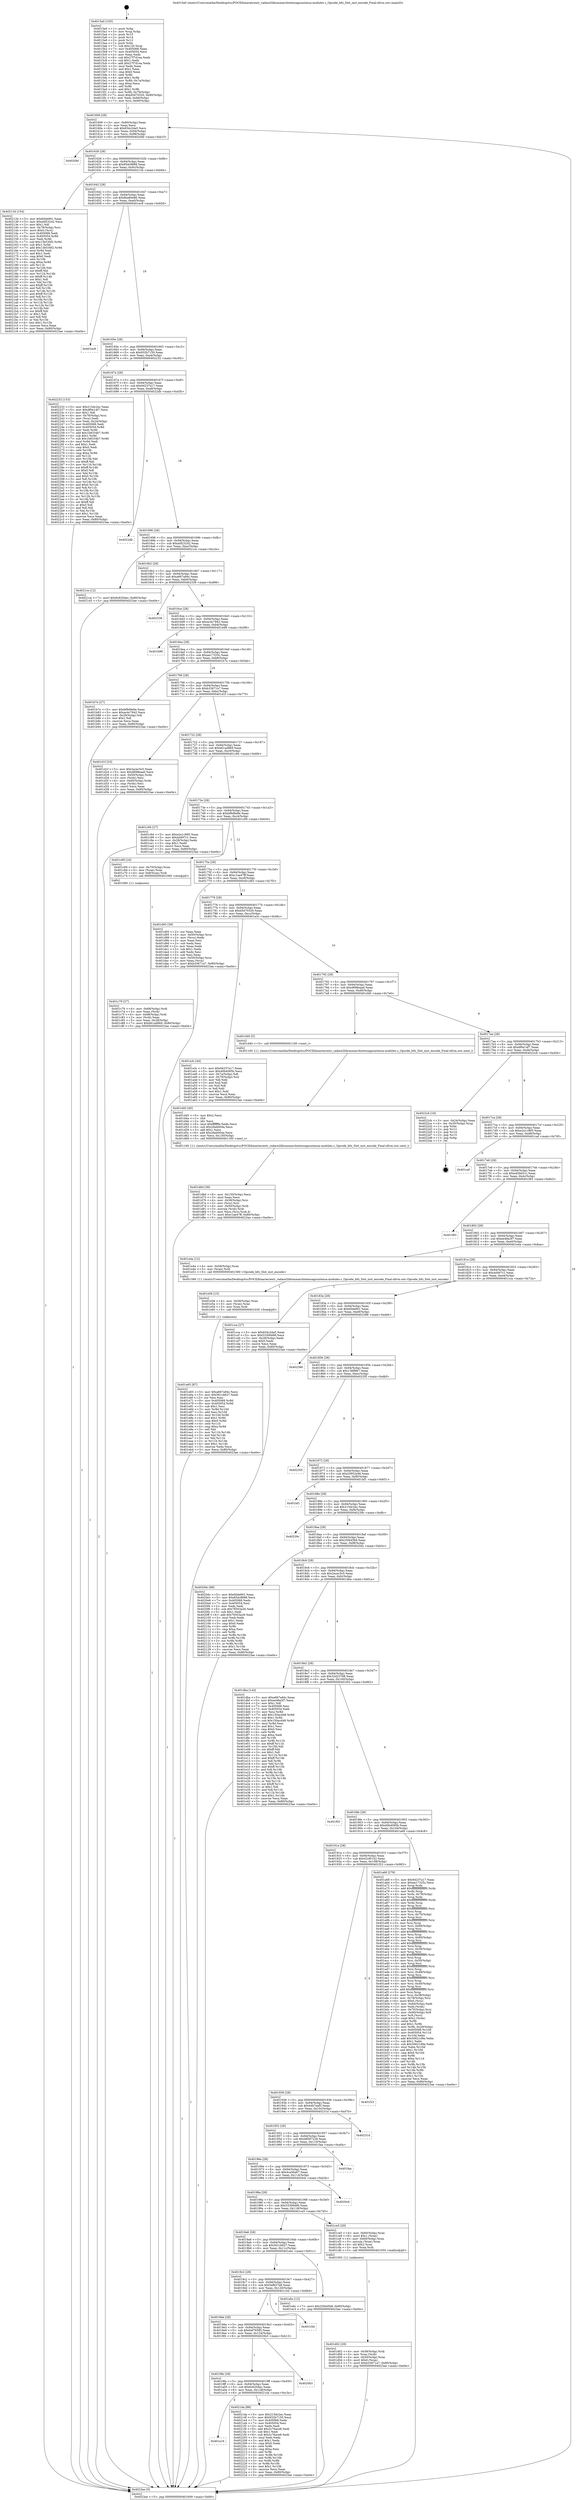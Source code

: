 digraph "0x4015a0" {
  label = "0x4015a0 (/mnt/c/Users/mathe/Desktop/tcc/POCII/binaries/extr_radare2librasmarchxtensagnuxtensa-modules.c_Opcode_blti_Slot_inst_encode_Final-ollvm.out::main(0))"
  labelloc = "t"
  node[shape=record]

  Entry [label="",width=0.3,height=0.3,shape=circle,fillcolor=black,style=filled]
  "0x401609" [label="{
     0x401609 [29]\l
     | [instrs]\l
     &nbsp;&nbsp;0x401609 \<+3\>: mov -0x80(%rbp),%eax\l
     &nbsp;&nbsp;0x40160c \<+2\>: mov %eax,%ecx\l
     &nbsp;&nbsp;0x40160e \<+6\>: sub $0x834c2da5,%ecx\l
     &nbsp;&nbsp;0x401614 \<+6\>: mov %eax,-0x94(%rbp)\l
     &nbsp;&nbsp;0x40161a \<+6\>: mov %ecx,-0x98(%rbp)\l
     &nbsp;&nbsp;0x401620 \<+6\>: je 00000000004020bf \<main+0xb1f\>\l
  }"]
  "0x4020bf" [label="{
     0x4020bf\l
  }", style=dashed]
  "0x401626" [label="{
     0x401626 [28]\l
     | [instrs]\l
     &nbsp;&nbsp;0x401626 \<+5\>: jmp 000000000040162b \<main+0x8b\>\l
     &nbsp;&nbsp;0x40162b \<+6\>: mov -0x94(%rbp),%eax\l
     &nbsp;&nbsp;0x401631 \<+5\>: sub $0x85dc9898,%eax\l
     &nbsp;&nbsp;0x401636 \<+6\>: mov %eax,-0x9c(%rbp)\l
     &nbsp;&nbsp;0x40163c \<+6\>: je 0000000000402134 \<main+0xb94\>\l
  }"]
  Exit [label="",width=0.3,height=0.3,shape=circle,fillcolor=black,style=filled,peripheries=2]
  "0x402134" [label="{
     0x402134 [154]\l
     | [instrs]\l
     &nbsp;&nbsp;0x402134 \<+5\>: mov $0x60de901,%eax\l
     &nbsp;&nbsp;0x402139 \<+5\>: mov $0xa0f23242,%ecx\l
     &nbsp;&nbsp;0x40213e \<+2\>: mov $0x1,%dl\l
     &nbsp;&nbsp;0x402140 \<+4\>: mov -0x78(%rbp),%rsi\l
     &nbsp;&nbsp;0x402144 \<+6\>: movl $0x0,(%rsi)\l
     &nbsp;&nbsp;0x40214a \<+7\>: mov 0x405068,%edi\l
     &nbsp;&nbsp;0x402151 \<+8\>: mov 0x405054,%r8d\l
     &nbsp;&nbsp;0x402159 \<+3\>: mov %edi,%r9d\l
     &nbsp;&nbsp;0x40215c \<+7\>: sub $0x13b530f2,%r9d\l
     &nbsp;&nbsp;0x402163 \<+4\>: sub $0x1,%r9d\l
     &nbsp;&nbsp;0x402167 \<+7\>: add $0x13b530f2,%r9d\l
     &nbsp;&nbsp;0x40216e \<+4\>: imul %r9d,%edi\l
     &nbsp;&nbsp;0x402172 \<+3\>: and $0x1,%edi\l
     &nbsp;&nbsp;0x402175 \<+3\>: cmp $0x0,%edi\l
     &nbsp;&nbsp;0x402178 \<+4\>: sete %r10b\l
     &nbsp;&nbsp;0x40217c \<+4\>: cmp $0xa,%r8d\l
     &nbsp;&nbsp;0x402180 \<+4\>: setl %r11b\l
     &nbsp;&nbsp;0x402184 \<+3\>: mov %r10b,%bl\l
     &nbsp;&nbsp;0x402187 \<+3\>: xor $0xff,%bl\l
     &nbsp;&nbsp;0x40218a \<+3\>: mov %r11b,%r14b\l
     &nbsp;&nbsp;0x40218d \<+4\>: xor $0xff,%r14b\l
     &nbsp;&nbsp;0x402191 \<+3\>: xor $0x1,%dl\l
     &nbsp;&nbsp;0x402194 \<+3\>: mov %bl,%r15b\l
     &nbsp;&nbsp;0x402197 \<+4\>: and $0xff,%r15b\l
     &nbsp;&nbsp;0x40219b \<+3\>: and %dl,%r10b\l
     &nbsp;&nbsp;0x40219e \<+3\>: mov %r14b,%r12b\l
     &nbsp;&nbsp;0x4021a1 \<+4\>: and $0xff,%r12b\l
     &nbsp;&nbsp;0x4021a5 \<+3\>: and %dl,%r11b\l
     &nbsp;&nbsp;0x4021a8 \<+3\>: or %r10b,%r15b\l
     &nbsp;&nbsp;0x4021ab \<+3\>: or %r11b,%r12b\l
     &nbsp;&nbsp;0x4021ae \<+3\>: xor %r12b,%r15b\l
     &nbsp;&nbsp;0x4021b1 \<+3\>: or %r14b,%bl\l
     &nbsp;&nbsp;0x4021b4 \<+3\>: xor $0xff,%bl\l
     &nbsp;&nbsp;0x4021b7 \<+3\>: or $0x1,%dl\l
     &nbsp;&nbsp;0x4021ba \<+2\>: and %dl,%bl\l
     &nbsp;&nbsp;0x4021bc \<+3\>: or %bl,%r15b\l
     &nbsp;&nbsp;0x4021bf \<+4\>: test $0x1,%r15b\l
     &nbsp;&nbsp;0x4021c3 \<+3\>: cmovne %ecx,%eax\l
     &nbsp;&nbsp;0x4021c6 \<+3\>: mov %eax,-0x80(%rbp)\l
     &nbsp;&nbsp;0x4021c9 \<+5\>: jmp 00000000004023ae \<main+0xe0e\>\l
  }"]
  "0x401642" [label="{
     0x401642 [28]\l
     | [instrs]\l
     &nbsp;&nbsp;0x401642 \<+5\>: jmp 0000000000401647 \<main+0xa7\>\l
     &nbsp;&nbsp;0x401647 \<+6\>: mov -0x94(%rbp),%eax\l
     &nbsp;&nbsp;0x40164d \<+5\>: sub $0x8ba80e86,%eax\l
     &nbsp;&nbsp;0x401652 \<+6\>: mov %eax,-0xa0(%rbp)\l
     &nbsp;&nbsp;0x401658 \<+6\>: je 0000000000401ec8 \<main+0x928\>\l
  }"]
  "0x401a16" [label="{
     0x401a16\l
  }", style=dashed]
  "0x401ec8" [label="{
     0x401ec8\l
  }", style=dashed]
  "0x40165e" [label="{
     0x40165e [28]\l
     | [instrs]\l
     &nbsp;&nbsp;0x40165e \<+5\>: jmp 0000000000401663 \<main+0xc3\>\l
     &nbsp;&nbsp;0x401663 \<+6\>: mov -0x94(%rbp),%eax\l
     &nbsp;&nbsp;0x401669 \<+5\>: sub $0x932b7150,%eax\l
     &nbsp;&nbsp;0x40166e \<+6\>: mov %eax,-0xa4(%rbp)\l
     &nbsp;&nbsp;0x401674 \<+6\>: je 0000000000402232 \<main+0xc92\>\l
  }"]
  "0x4021da" [label="{
     0x4021da [88]\l
     | [instrs]\l
     &nbsp;&nbsp;0x4021da \<+5\>: mov $0x215dc2ec,%eax\l
     &nbsp;&nbsp;0x4021df \<+5\>: mov $0x932b7150,%ecx\l
     &nbsp;&nbsp;0x4021e4 \<+7\>: mov 0x405068,%edx\l
     &nbsp;&nbsp;0x4021eb \<+7\>: mov 0x405054,%esi\l
     &nbsp;&nbsp;0x4021f2 \<+2\>: mov %edx,%edi\l
     &nbsp;&nbsp;0x4021f4 \<+6\>: add $0x2c76ace8,%edi\l
     &nbsp;&nbsp;0x4021fa \<+3\>: sub $0x1,%edi\l
     &nbsp;&nbsp;0x4021fd \<+6\>: sub $0x2c76ace8,%edi\l
     &nbsp;&nbsp;0x402203 \<+3\>: imul %edi,%edx\l
     &nbsp;&nbsp;0x402206 \<+3\>: and $0x1,%edx\l
     &nbsp;&nbsp;0x402209 \<+3\>: cmp $0x0,%edx\l
     &nbsp;&nbsp;0x40220c \<+4\>: sete %r8b\l
     &nbsp;&nbsp;0x402210 \<+3\>: cmp $0xa,%esi\l
     &nbsp;&nbsp;0x402213 \<+4\>: setl %r9b\l
     &nbsp;&nbsp;0x402217 \<+3\>: mov %r8b,%r10b\l
     &nbsp;&nbsp;0x40221a \<+3\>: and %r9b,%r10b\l
     &nbsp;&nbsp;0x40221d \<+3\>: xor %r9b,%r8b\l
     &nbsp;&nbsp;0x402220 \<+3\>: or %r8b,%r10b\l
     &nbsp;&nbsp;0x402223 \<+4\>: test $0x1,%r10b\l
     &nbsp;&nbsp;0x402227 \<+3\>: cmovne %ecx,%eax\l
     &nbsp;&nbsp;0x40222a \<+3\>: mov %eax,-0x80(%rbp)\l
     &nbsp;&nbsp;0x40222d \<+5\>: jmp 00000000004023ae \<main+0xe0e\>\l
  }"]
  "0x402232" [label="{
     0x402232 [153]\l
     | [instrs]\l
     &nbsp;&nbsp;0x402232 \<+5\>: mov $0x215dc2ec,%eax\l
     &nbsp;&nbsp;0x402237 \<+5\>: mov $0xdf0e14f7,%ecx\l
     &nbsp;&nbsp;0x40223c \<+2\>: mov $0x1,%dl\l
     &nbsp;&nbsp;0x40223e \<+4\>: mov -0x78(%rbp),%rsi\l
     &nbsp;&nbsp;0x402242 \<+2\>: mov (%rsi),%edi\l
     &nbsp;&nbsp;0x402244 \<+3\>: mov %edi,-0x24(%rbp)\l
     &nbsp;&nbsp;0x402247 \<+7\>: mov 0x405068,%edi\l
     &nbsp;&nbsp;0x40224e \<+8\>: mov 0x405054,%r8d\l
     &nbsp;&nbsp;0x402256 \<+3\>: mov %edi,%r9d\l
     &nbsp;&nbsp;0x402259 \<+7\>: add $0x1b8334b7,%r9d\l
     &nbsp;&nbsp;0x402260 \<+4\>: sub $0x1,%r9d\l
     &nbsp;&nbsp;0x402264 \<+7\>: sub $0x1b8334b7,%r9d\l
     &nbsp;&nbsp;0x40226b \<+4\>: imul %r9d,%edi\l
     &nbsp;&nbsp;0x40226f \<+3\>: and $0x1,%edi\l
     &nbsp;&nbsp;0x402272 \<+3\>: cmp $0x0,%edi\l
     &nbsp;&nbsp;0x402275 \<+4\>: sete %r10b\l
     &nbsp;&nbsp;0x402279 \<+4\>: cmp $0xa,%r8d\l
     &nbsp;&nbsp;0x40227d \<+4\>: setl %r11b\l
     &nbsp;&nbsp;0x402281 \<+3\>: mov %r10b,%bl\l
     &nbsp;&nbsp;0x402284 \<+3\>: xor $0xff,%bl\l
     &nbsp;&nbsp;0x402287 \<+3\>: mov %r11b,%r14b\l
     &nbsp;&nbsp;0x40228a \<+4\>: xor $0xff,%r14b\l
     &nbsp;&nbsp;0x40228e \<+3\>: xor $0x0,%dl\l
     &nbsp;&nbsp;0x402291 \<+3\>: mov %bl,%r15b\l
     &nbsp;&nbsp;0x402294 \<+4\>: and $0x0,%r15b\l
     &nbsp;&nbsp;0x402298 \<+3\>: and %dl,%r10b\l
     &nbsp;&nbsp;0x40229b \<+3\>: mov %r14b,%r12b\l
     &nbsp;&nbsp;0x40229e \<+4\>: and $0x0,%r12b\l
     &nbsp;&nbsp;0x4022a2 \<+3\>: and %dl,%r11b\l
     &nbsp;&nbsp;0x4022a5 \<+3\>: or %r10b,%r15b\l
     &nbsp;&nbsp;0x4022a8 \<+3\>: or %r11b,%r12b\l
     &nbsp;&nbsp;0x4022ab \<+3\>: xor %r12b,%r15b\l
     &nbsp;&nbsp;0x4022ae \<+3\>: or %r14b,%bl\l
     &nbsp;&nbsp;0x4022b1 \<+3\>: xor $0xff,%bl\l
     &nbsp;&nbsp;0x4022b4 \<+3\>: or $0x0,%dl\l
     &nbsp;&nbsp;0x4022b7 \<+2\>: and %dl,%bl\l
     &nbsp;&nbsp;0x4022b9 \<+3\>: or %bl,%r15b\l
     &nbsp;&nbsp;0x4022bc \<+4\>: test $0x1,%r15b\l
     &nbsp;&nbsp;0x4022c0 \<+3\>: cmovne %ecx,%eax\l
     &nbsp;&nbsp;0x4022c3 \<+3\>: mov %eax,-0x80(%rbp)\l
     &nbsp;&nbsp;0x4022c6 \<+5\>: jmp 00000000004023ae \<main+0xe0e\>\l
  }"]
  "0x40167a" [label="{
     0x40167a [28]\l
     | [instrs]\l
     &nbsp;&nbsp;0x40167a \<+5\>: jmp 000000000040167f \<main+0xdf\>\l
     &nbsp;&nbsp;0x40167f \<+6\>: mov -0x94(%rbp),%eax\l
     &nbsp;&nbsp;0x401685 \<+5\>: sub $0x94237a17,%eax\l
     &nbsp;&nbsp;0x40168a \<+6\>: mov %eax,-0xa8(%rbp)\l
     &nbsp;&nbsp;0x401690 \<+6\>: je 00000000004022db \<main+0xd3b\>\l
  }"]
  "0x4019fa" [label="{
     0x4019fa [28]\l
     | [instrs]\l
     &nbsp;&nbsp;0x4019fa \<+5\>: jmp 00000000004019ff \<main+0x45f\>\l
     &nbsp;&nbsp;0x4019ff \<+6\>: mov -0x94(%rbp),%eax\l
     &nbsp;&nbsp;0x401a05 \<+5\>: sub $0x6c6204ec,%eax\l
     &nbsp;&nbsp;0x401a0a \<+6\>: mov %eax,-0x128(%rbp)\l
     &nbsp;&nbsp;0x401a10 \<+6\>: je 00000000004021da \<main+0xc3a\>\l
  }"]
  "0x4022db" [label="{
     0x4022db\l
  }", style=dashed]
  "0x401696" [label="{
     0x401696 [28]\l
     | [instrs]\l
     &nbsp;&nbsp;0x401696 \<+5\>: jmp 000000000040169b \<main+0xfb\>\l
     &nbsp;&nbsp;0x40169b \<+6\>: mov -0x94(%rbp),%eax\l
     &nbsp;&nbsp;0x4016a1 \<+5\>: sub $0xa0f23242,%eax\l
     &nbsp;&nbsp;0x4016a6 \<+6\>: mov %eax,-0xac(%rbp)\l
     &nbsp;&nbsp;0x4016ac \<+6\>: je 00000000004021ce \<main+0xc2e\>\l
  }"]
  "0x4020b3" [label="{
     0x4020b3\l
  }", style=dashed]
  "0x4021ce" [label="{
     0x4021ce [12]\l
     | [instrs]\l
     &nbsp;&nbsp;0x4021ce \<+7\>: movl $0x6c6204ec,-0x80(%rbp)\l
     &nbsp;&nbsp;0x4021d5 \<+5\>: jmp 00000000004023ae \<main+0xe0e\>\l
  }"]
  "0x4016b2" [label="{
     0x4016b2 [28]\l
     | [instrs]\l
     &nbsp;&nbsp;0x4016b2 \<+5\>: jmp 00000000004016b7 \<main+0x117\>\l
     &nbsp;&nbsp;0x4016b7 \<+6\>: mov -0x94(%rbp),%eax\l
     &nbsp;&nbsp;0x4016bd \<+5\>: sub $0xa667a94c,%eax\l
     &nbsp;&nbsp;0x4016c2 \<+6\>: mov %eax,-0xb0(%rbp)\l
     &nbsp;&nbsp;0x4016c8 \<+6\>: je 0000000000402338 \<main+0xd98\>\l
  }"]
  "0x4019de" [label="{
     0x4019de [28]\l
     | [instrs]\l
     &nbsp;&nbsp;0x4019de \<+5\>: jmp 00000000004019e3 \<main+0x443\>\l
     &nbsp;&nbsp;0x4019e3 \<+6\>: mov -0x94(%rbp),%eax\l
     &nbsp;&nbsp;0x4019e9 \<+5\>: sub $0x6af76585,%eax\l
     &nbsp;&nbsp;0x4019ee \<+6\>: mov %eax,-0x124(%rbp)\l
     &nbsp;&nbsp;0x4019f4 \<+6\>: je 00000000004020b3 \<main+0xb13\>\l
  }"]
  "0x402338" [label="{
     0x402338\l
  }", style=dashed]
  "0x4016ce" [label="{
     0x4016ce [28]\l
     | [instrs]\l
     &nbsp;&nbsp;0x4016ce \<+5\>: jmp 00000000004016d3 \<main+0x133\>\l
     &nbsp;&nbsp;0x4016d3 \<+6\>: mov -0x94(%rbp),%eax\l
     &nbsp;&nbsp;0x4016d9 \<+5\>: sub $0xac4c7842,%eax\l
     &nbsp;&nbsp;0x4016de \<+6\>: mov %eax,-0xb4(%rbp)\l
     &nbsp;&nbsp;0x4016e4 \<+6\>: je 0000000000401b99 \<main+0x5f9\>\l
  }"]
  "0x401c5d" [label="{
     0x401c5d\l
  }", style=dashed]
  "0x401b99" [label="{
     0x401b99\l
  }", style=dashed]
  "0x4016ea" [label="{
     0x4016ea [28]\l
     | [instrs]\l
     &nbsp;&nbsp;0x4016ea \<+5\>: jmp 00000000004016ef \<main+0x14f\>\l
     &nbsp;&nbsp;0x4016ef \<+6\>: mov -0x94(%rbp),%eax\l
     &nbsp;&nbsp;0x4016f5 \<+5\>: sub $0xae17325c,%eax\l
     &nbsp;&nbsp;0x4016fa \<+6\>: mov %eax,-0xb8(%rbp)\l
     &nbsp;&nbsp;0x401700 \<+6\>: je 0000000000401b7e \<main+0x5de\>\l
  }"]
  "0x4019c2" [label="{
     0x4019c2 [28]\l
     | [instrs]\l
     &nbsp;&nbsp;0x4019c2 \<+5\>: jmp 00000000004019c7 \<main+0x427\>\l
     &nbsp;&nbsp;0x4019c7 \<+6\>: mov -0x94(%rbp),%eax\l
     &nbsp;&nbsp;0x4019cd \<+5\>: sub $0x5efb57a8,%eax\l
     &nbsp;&nbsp;0x4019d2 \<+6\>: mov %eax,-0x120(%rbp)\l
     &nbsp;&nbsp;0x4019d8 \<+6\>: je 0000000000401c5d \<main+0x6bd\>\l
  }"]
  "0x401b7e" [label="{
     0x401b7e [27]\l
     | [instrs]\l
     &nbsp;&nbsp;0x401b7e \<+5\>: mov $0xbf9d9e9e,%eax\l
     &nbsp;&nbsp;0x401b83 \<+5\>: mov $0xac4c7842,%ecx\l
     &nbsp;&nbsp;0x401b88 \<+3\>: mov -0x29(%rbp),%dl\l
     &nbsp;&nbsp;0x401b8b \<+3\>: test $0x1,%dl\l
     &nbsp;&nbsp;0x401b8e \<+3\>: cmovne %ecx,%eax\l
     &nbsp;&nbsp;0x401b91 \<+3\>: mov %eax,-0x80(%rbp)\l
     &nbsp;&nbsp;0x401b94 \<+5\>: jmp 00000000004023ae \<main+0xe0e\>\l
  }"]
  "0x401706" [label="{
     0x401706 [28]\l
     | [instrs]\l
     &nbsp;&nbsp;0x401706 \<+5\>: jmp 000000000040170b \<main+0x16b\>\l
     &nbsp;&nbsp;0x40170b \<+6\>: mov -0x94(%rbp),%eax\l
     &nbsp;&nbsp;0x401711 \<+5\>: sub $0xb33671a7,%eax\l
     &nbsp;&nbsp;0x401716 \<+6\>: mov %eax,-0xbc(%rbp)\l
     &nbsp;&nbsp;0x40171c \<+6\>: je 0000000000401d1f \<main+0x77f\>\l
  }"]
  "0x401ebc" [label="{
     0x401ebc [12]\l
     | [instrs]\l
     &nbsp;&nbsp;0x401ebc \<+7\>: movl $0x25f445b8,-0x80(%rbp)\l
     &nbsp;&nbsp;0x401ec3 \<+5\>: jmp 00000000004023ae \<main+0xe0e\>\l
  }"]
  "0x401d1f" [label="{
     0x401d1f [33]\l
     | [instrs]\l
     &nbsp;&nbsp;0x401d1f \<+5\>: mov $0x2acec5c5,%eax\l
     &nbsp;&nbsp;0x401d24 \<+5\>: mov $0xd898eaa0,%ecx\l
     &nbsp;&nbsp;0x401d29 \<+4\>: mov -0x50(%rbp),%rdx\l
     &nbsp;&nbsp;0x401d2d \<+2\>: mov (%rdx),%esi\l
     &nbsp;&nbsp;0x401d2f \<+4\>: mov -0x60(%rbp),%rdx\l
     &nbsp;&nbsp;0x401d33 \<+2\>: cmp (%rdx),%esi\l
     &nbsp;&nbsp;0x401d35 \<+3\>: cmovl %ecx,%eax\l
     &nbsp;&nbsp;0x401d38 \<+3\>: mov %eax,-0x80(%rbp)\l
     &nbsp;&nbsp;0x401d3b \<+5\>: jmp 00000000004023ae \<main+0xe0e\>\l
  }"]
  "0x401722" [label="{
     0x401722 [28]\l
     | [instrs]\l
     &nbsp;&nbsp;0x401722 \<+5\>: jmp 0000000000401727 \<main+0x187\>\l
     &nbsp;&nbsp;0x401727 \<+6\>: mov -0x94(%rbp),%eax\l
     &nbsp;&nbsp;0x40172d \<+5\>: sub $0xb61ad869,%eax\l
     &nbsp;&nbsp;0x401732 \<+6\>: mov %eax,-0xc0(%rbp)\l
     &nbsp;&nbsp;0x401738 \<+6\>: je 0000000000401c94 \<main+0x6f4\>\l
  }"]
  "0x401e65" [label="{
     0x401e65 [87]\l
     | [instrs]\l
     &nbsp;&nbsp;0x401e65 \<+5\>: mov $0xa667a94c,%ecx\l
     &nbsp;&nbsp;0x401e6a \<+5\>: mov $0x561cb627,%edx\l
     &nbsp;&nbsp;0x401e6f \<+2\>: xor %esi,%esi\l
     &nbsp;&nbsp;0x401e71 \<+8\>: mov 0x405068,%r8d\l
     &nbsp;&nbsp;0x401e79 \<+8\>: mov 0x405054,%r9d\l
     &nbsp;&nbsp;0x401e81 \<+3\>: sub $0x1,%esi\l
     &nbsp;&nbsp;0x401e84 \<+3\>: mov %r8d,%r10d\l
     &nbsp;&nbsp;0x401e87 \<+3\>: add %esi,%r10d\l
     &nbsp;&nbsp;0x401e8a \<+4\>: imul %r10d,%r8d\l
     &nbsp;&nbsp;0x401e8e \<+4\>: and $0x1,%r8d\l
     &nbsp;&nbsp;0x401e92 \<+4\>: cmp $0x0,%r8d\l
     &nbsp;&nbsp;0x401e96 \<+4\>: sete %r11b\l
     &nbsp;&nbsp;0x401e9a \<+4\>: cmp $0xa,%r9d\l
     &nbsp;&nbsp;0x401e9e \<+3\>: setl %bl\l
     &nbsp;&nbsp;0x401ea1 \<+3\>: mov %r11b,%r14b\l
     &nbsp;&nbsp;0x401ea4 \<+3\>: and %bl,%r14b\l
     &nbsp;&nbsp;0x401ea7 \<+3\>: xor %bl,%r11b\l
     &nbsp;&nbsp;0x401eaa \<+3\>: or %r11b,%r14b\l
     &nbsp;&nbsp;0x401ead \<+4\>: test $0x1,%r14b\l
     &nbsp;&nbsp;0x401eb1 \<+3\>: cmovne %edx,%ecx\l
     &nbsp;&nbsp;0x401eb4 \<+3\>: mov %ecx,-0x80(%rbp)\l
     &nbsp;&nbsp;0x401eb7 \<+5\>: jmp 00000000004023ae \<main+0xe0e\>\l
  }"]
  "0x401c94" [label="{
     0x401c94 [27]\l
     | [instrs]\l
     &nbsp;&nbsp;0x401c94 \<+5\>: mov $0xe2e1c995,%eax\l
     &nbsp;&nbsp;0x401c99 \<+5\>: mov $0x4d497c1,%ecx\l
     &nbsp;&nbsp;0x401c9e \<+3\>: mov -0x28(%rbp),%edx\l
     &nbsp;&nbsp;0x401ca1 \<+3\>: cmp $0x1,%edx\l
     &nbsp;&nbsp;0x401ca4 \<+3\>: cmovl %ecx,%eax\l
     &nbsp;&nbsp;0x401ca7 \<+3\>: mov %eax,-0x80(%rbp)\l
     &nbsp;&nbsp;0x401caa \<+5\>: jmp 00000000004023ae \<main+0xe0e\>\l
  }"]
  "0x40173e" [label="{
     0x40173e [28]\l
     | [instrs]\l
     &nbsp;&nbsp;0x40173e \<+5\>: jmp 0000000000401743 \<main+0x1a3\>\l
     &nbsp;&nbsp;0x401743 \<+6\>: mov -0x94(%rbp),%eax\l
     &nbsp;&nbsp;0x401749 \<+5\>: sub $0xbf9d9e9e,%eax\l
     &nbsp;&nbsp;0x40174e \<+6\>: mov %eax,-0xc4(%rbp)\l
     &nbsp;&nbsp;0x401754 \<+6\>: je 0000000000401c69 \<main+0x6c9\>\l
  }"]
  "0x401e56" [label="{
     0x401e56 [15]\l
     | [instrs]\l
     &nbsp;&nbsp;0x401e56 \<+4\>: mov -0x58(%rbp),%rax\l
     &nbsp;&nbsp;0x401e5a \<+3\>: mov (%rax),%rax\l
     &nbsp;&nbsp;0x401e5d \<+3\>: mov %rax,%rdi\l
     &nbsp;&nbsp;0x401e60 \<+5\>: call 0000000000401030 \<free@plt\>\l
     | [calls]\l
     &nbsp;&nbsp;0x401030 \{1\} (unknown)\l
  }"]
  "0x401c69" [label="{
     0x401c69 [16]\l
     | [instrs]\l
     &nbsp;&nbsp;0x401c69 \<+4\>: mov -0x70(%rbp),%rax\l
     &nbsp;&nbsp;0x401c6d \<+3\>: mov (%rax),%rax\l
     &nbsp;&nbsp;0x401c70 \<+4\>: mov 0x8(%rax),%rdi\l
     &nbsp;&nbsp;0x401c74 \<+5\>: call 0000000000401060 \<atoi@plt\>\l
     | [calls]\l
     &nbsp;&nbsp;0x401060 \{1\} (unknown)\l
  }"]
  "0x40175a" [label="{
     0x40175a [28]\l
     | [instrs]\l
     &nbsp;&nbsp;0x40175a \<+5\>: jmp 000000000040175f \<main+0x1bf\>\l
     &nbsp;&nbsp;0x40175f \<+6\>: mov -0x94(%rbp),%eax\l
     &nbsp;&nbsp;0x401765 \<+5\>: sub $0xc1ae47ff,%eax\l
     &nbsp;&nbsp;0x40176a \<+6\>: mov %eax,-0xc8(%rbp)\l
     &nbsp;&nbsp;0x401770 \<+6\>: je 0000000000401d93 \<main+0x7f3\>\l
  }"]
  "0x401d6d" [label="{
     0x401d6d [38]\l
     | [instrs]\l
     &nbsp;&nbsp;0x401d6d \<+6\>: mov -0x130(%rbp),%ecx\l
     &nbsp;&nbsp;0x401d73 \<+3\>: imul %eax,%ecx\l
     &nbsp;&nbsp;0x401d76 \<+4\>: mov -0x58(%rbp),%rsi\l
     &nbsp;&nbsp;0x401d7a \<+3\>: mov (%rsi),%rsi\l
     &nbsp;&nbsp;0x401d7d \<+4\>: mov -0x50(%rbp),%rdi\l
     &nbsp;&nbsp;0x401d81 \<+3\>: movslq (%rdi),%rdi\l
     &nbsp;&nbsp;0x401d84 \<+3\>: mov %ecx,(%rsi,%rdi,4)\l
     &nbsp;&nbsp;0x401d87 \<+7\>: movl $0xc1ae47ff,-0x80(%rbp)\l
     &nbsp;&nbsp;0x401d8e \<+5\>: jmp 00000000004023ae \<main+0xe0e\>\l
  }"]
  "0x401d93" [label="{
     0x401d93 [39]\l
     | [instrs]\l
     &nbsp;&nbsp;0x401d93 \<+2\>: xor %eax,%eax\l
     &nbsp;&nbsp;0x401d95 \<+4\>: mov -0x50(%rbp),%rcx\l
     &nbsp;&nbsp;0x401d99 \<+2\>: mov (%rcx),%edx\l
     &nbsp;&nbsp;0x401d9b \<+2\>: mov %eax,%esi\l
     &nbsp;&nbsp;0x401d9d \<+2\>: sub %edx,%esi\l
     &nbsp;&nbsp;0x401d9f \<+2\>: mov %eax,%edx\l
     &nbsp;&nbsp;0x401da1 \<+3\>: sub $0x1,%edx\l
     &nbsp;&nbsp;0x401da4 \<+2\>: add %edx,%esi\l
     &nbsp;&nbsp;0x401da6 \<+2\>: sub %esi,%eax\l
     &nbsp;&nbsp;0x401da8 \<+4\>: mov -0x50(%rbp),%rcx\l
     &nbsp;&nbsp;0x401dac \<+2\>: mov %eax,(%rcx)\l
     &nbsp;&nbsp;0x401dae \<+7\>: movl $0xb33671a7,-0x80(%rbp)\l
     &nbsp;&nbsp;0x401db5 \<+5\>: jmp 00000000004023ae \<main+0xe0e\>\l
  }"]
  "0x401776" [label="{
     0x401776 [28]\l
     | [instrs]\l
     &nbsp;&nbsp;0x401776 \<+5\>: jmp 000000000040177b \<main+0x1db\>\l
     &nbsp;&nbsp;0x40177b \<+6\>: mov -0x94(%rbp),%eax\l
     &nbsp;&nbsp;0x401781 \<+5\>: sub $0xd5d70320,%eax\l
     &nbsp;&nbsp;0x401786 \<+6\>: mov %eax,-0xcc(%rbp)\l
     &nbsp;&nbsp;0x40178c \<+6\>: je 0000000000401a3c \<main+0x49c\>\l
  }"]
  "0x401d45" [label="{
     0x401d45 [40]\l
     | [instrs]\l
     &nbsp;&nbsp;0x401d45 \<+5\>: mov $0x2,%ecx\l
     &nbsp;&nbsp;0x401d4a \<+1\>: cltd\l
     &nbsp;&nbsp;0x401d4b \<+2\>: idiv %ecx\l
     &nbsp;&nbsp;0x401d4d \<+6\>: imul $0xfffffffe,%edx,%ecx\l
     &nbsp;&nbsp;0x401d53 \<+6\>: sub $0x26eb004a,%ecx\l
     &nbsp;&nbsp;0x401d59 \<+3\>: add $0x1,%ecx\l
     &nbsp;&nbsp;0x401d5c \<+6\>: add $0x26eb004a,%ecx\l
     &nbsp;&nbsp;0x401d62 \<+6\>: mov %ecx,-0x130(%rbp)\l
     &nbsp;&nbsp;0x401d68 \<+5\>: call 0000000000401160 \<next_i\>\l
     | [calls]\l
     &nbsp;&nbsp;0x401160 \{1\} (/mnt/c/Users/mathe/Desktop/tcc/POCII/binaries/extr_radare2librasmarchxtensagnuxtensa-modules.c_Opcode_blti_Slot_inst_encode_Final-ollvm.out::next_i)\l
  }"]
  "0x401a3c" [label="{
     0x401a3c [44]\l
     | [instrs]\l
     &nbsp;&nbsp;0x401a3c \<+5\>: mov $0x94237a17,%eax\l
     &nbsp;&nbsp;0x401a41 \<+5\>: mov $0x40b4095b,%ecx\l
     &nbsp;&nbsp;0x401a46 \<+3\>: mov -0x7a(%rbp),%dl\l
     &nbsp;&nbsp;0x401a49 \<+4\>: mov -0x79(%rbp),%sil\l
     &nbsp;&nbsp;0x401a4d \<+3\>: mov %dl,%dil\l
     &nbsp;&nbsp;0x401a50 \<+3\>: and %sil,%dil\l
     &nbsp;&nbsp;0x401a53 \<+3\>: xor %sil,%dl\l
     &nbsp;&nbsp;0x401a56 \<+3\>: or %dl,%dil\l
     &nbsp;&nbsp;0x401a59 \<+4\>: test $0x1,%dil\l
     &nbsp;&nbsp;0x401a5d \<+3\>: cmovne %ecx,%eax\l
     &nbsp;&nbsp;0x401a60 \<+3\>: mov %eax,-0x80(%rbp)\l
     &nbsp;&nbsp;0x401a63 \<+5\>: jmp 00000000004023ae \<main+0xe0e\>\l
  }"]
  "0x401792" [label="{
     0x401792 [28]\l
     | [instrs]\l
     &nbsp;&nbsp;0x401792 \<+5\>: jmp 0000000000401797 \<main+0x1f7\>\l
     &nbsp;&nbsp;0x401797 \<+6\>: mov -0x94(%rbp),%eax\l
     &nbsp;&nbsp;0x40179d \<+5\>: sub $0xd898eaa0,%eax\l
     &nbsp;&nbsp;0x4017a2 \<+6\>: mov %eax,-0xd0(%rbp)\l
     &nbsp;&nbsp;0x4017a8 \<+6\>: je 0000000000401d40 \<main+0x7a0\>\l
  }"]
  "0x4023ae" [label="{
     0x4023ae [5]\l
     | [instrs]\l
     &nbsp;&nbsp;0x4023ae \<+5\>: jmp 0000000000401609 \<main+0x69\>\l
  }"]
  "0x4015a0" [label="{
     0x4015a0 [105]\l
     | [instrs]\l
     &nbsp;&nbsp;0x4015a0 \<+1\>: push %rbp\l
     &nbsp;&nbsp;0x4015a1 \<+3\>: mov %rsp,%rbp\l
     &nbsp;&nbsp;0x4015a4 \<+2\>: push %r15\l
     &nbsp;&nbsp;0x4015a6 \<+2\>: push %r14\l
     &nbsp;&nbsp;0x4015a8 \<+2\>: push %r12\l
     &nbsp;&nbsp;0x4015aa \<+1\>: push %rbx\l
     &nbsp;&nbsp;0x4015ab \<+7\>: sub $0x120,%rsp\l
     &nbsp;&nbsp;0x4015b2 \<+7\>: mov 0x405068,%eax\l
     &nbsp;&nbsp;0x4015b9 \<+7\>: mov 0x405054,%ecx\l
     &nbsp;&nbsp;0x4015c0 \<+2\>: mov %eax,%edx\l
     &nbsp;&nbsp;0x4015c2 \<+6\>: sub $0x27f7d1ea,%edx\l
     &nbsp;&nbsp;0x4015c8 \<+3\>: sub $0x1,%edx\l
     &nbsp;&nbsp;0x4015cb \<+6\>: add $0x27f7d1ea,%edx\l
     &nbsp;&nbsp;0x4015d1 \<+3\>: imul %edx,%eax\l
     &nbsp;&nbsp;0x4015d4 \<+3\>: and $0x1,%eax\l
     &nbsp;&nbsp;0x4015d7 \<+3\>: cmp $0x0,%eax\l
     &nbsp;&nbsp;0x4015da \<+4\>: sete %r8b\l
     &nbsp;&nbsp;0x4015de \<+4\>: and $0x1,%r8b\l
     &nbsp;&nbsp;0x4015e2 \<+4\>: mov %r8b,-0x7a(%rbp)\l
     &nbsp;&nbsp;0x4015e6 \<+3\>: cmp $0xa,%ecx\l
     &nbsp;&nbsp;0x4015e9 \<+4\>: setl %r8b\l
     &nbsp;&nbsp;0x4015ed \<+4\>: and $0x1,%r8b\l
     &nbsp;&nbsp;0x4015f1 \<+4\>: mov %r8b,-0x79(%rbp)\l
     &nbsp;&nbsp;0x4015f5 \<+7\>: movl $0xd5d70320,-0x80(%rbp)\l
     &nbsp;&nbsp;0x4015fc \<+6\>: mov %edi,-0x84(%rbp)\l
     &nbsp;&nbsp;0x401602 \<+7\>: mov %rsi,-0x90(%rbp)\l
  }"]
  "0x401d02" [label="{
     0x401d02 [29]\l
     | [instrs]\l
     &nbsp;&nbsp;0x401d02 \<+4\>: mov -0x58(%rbp),%rdi\l
     &nbsp;&nbsp;0x401d06 \<+3\>: mov %rax,(%rdi)\l
     &nbsp;&nbsp;0x401d09 \<+4\>: mov -0x50(%rbp),%rax\l
     &nbsp;&nbsp;0x401d0d \<+6\>: movl $0x0,(%rax)\l
     &nbsp;&nbsp;0x401d13 \<+7\>: movl $0xb33671a7,-0x80(%rbp)\l
     &nbsp;&nbsp;0x401d1a \<+5\>: jmp 00000000004023ae \<main+0xe0e\>\l
  }"]
  "0x401d40" [label="{
     0x401d40 [5]\l
     | [instrs]\l
     &nbsp;&nbsp;0x401d40 \<+5\>: call 0000000000401160 \<next_i\>\l
     | [calls]\l
     &nbsp;&nbsp;0x401160 \{1\} (/mnt/c/Users/mathe/Desktop/tcc/POCII/binaries/extr_radare2librasmarchxtensagnuxtensa-modules.c_Opcode_blti_Slot_inst_encode_Final-ollvm.out::next_i)\l
  }"]
  "0x4017ae" [label="{
     0x4017ae [28]\l
     | [instrs]\l
     &nbsp;&nbsp;0x4017ae \<+5\>: jmp 00000000004017b3 \<main+0x213\>\l
     &nbsp;&nbsp;0x4017b3 \<+6\>: mov -0x94(%rbp),%eax\l
     &nbsp;&nbsp;0x4017b9 \<+5\>: sub $0xdf0e14f7,%eax\l
     &nbsp;&nbsp;0x4017be \<+6\>: mov %eax,-0xd4(%rbp)\l
     &nbsp;&nbsp;0x4017c4 \<+6\>: je 00000000004022cb \<main+0xd2b\>\l
  }"]
  "0x4019a6" [label="{
     0x4019a6 [28]\l
     | [instrs]\l
     &nbsp;&nbsp;0x4019a6 \<+5\>: jmp 00000000004019ab \<main+0x40b\>\l
     &nbsp;&nbsp;0x4019ab \<+6\>: mov -0x94(%rbp),%eax\l
     &nbsp;&nbsp;0x4019b1 \<+5\>: sub $0x561cb627,%eax\l
     &nbsp;&nbsp;0x4019b6 \<+6\>: mov %eax,-0x11c(%rbp)\l
     &nbsp;&nbsp;0x4019bc \<+6\>: je 0000000000401ebc \<main+0x91c\>\l
  }"]
  "0x4022cb" [label="{
     0x4022cb [16]\l
     | [instrs]\l
     &nbsp;&nbsp;0x4022cb \<+3\>: mov -0x24(%rbp),%eax\l
     &nbsp;&nbsp;0x4022ce \<+4\>: lea -0x20(%rbp),%rsp\l
     &nbsp;&nbsp;0x4022d2 \<+1\>: pop %rbx\l
     &nbsp;&nbsp;0x4022d3 \<+2\>: pop %r12\l
     &nbsp;&nbsp;0x4022d5 \<+2\>: pop %r14\l
     &nbsp;&nbsp;0x4022d7 \<+2\>: pop %r15\l
     &nbsp;&nbsp;0x4022d9 \<+1\>: pop %rbp\l
     &nbsp;&nbsp;0x4022da \<+1\>: ret\l
  }"]
  "0x4017ca" [label="{
     0x4017ca [28]\l
     | [instrs]\l
     &nbsp;&nbsp;0x4017ca \<+5\>: jmp 00000000004017cf \<main+0x22f\>\l
     &nbsp;&nbsp;0x4017cf \<+6\>: mov -0x94(%rbp),%eax\l
     &nbsp;&nbsp;0x4017d5 \<+5\>: sub $0xe2e1c995,%eax\l
     &nbsp;&nbsp;0x4017da \<+6\>: mov %eax,-0xd8(%rbp)\l
     &nbsp;&nbsp;0x4017e0 \<+6\>: je 0000000000401caf \<main+0x70f\>\l
  }"]
  "0x401ce5" [label="{
     0x401ce5 [29]\l
     | [instrs]\l
     &nbsp;&nbsp;0x401ce5 \<+4\>: mov -0x60(%rbp),%rax\l
     &nbsp;&nbsp;0x401ce9 \<+6\>: movl $0x1,(%rax)\l
     &nbsp;&nbsp;0x401cef \<+4\>: mov -0x60(%rbp),%rax\l
     &nbsp;&nbsp;0x401cf3 \<+3\>: movslq (%rax),%rax\l
     &nbsp;&nbsp;0x401cf6 \<+4\>: shl $0x2,%rax\l
     &nbsp;&nbsp;0x401cfa \<+3\>: mov %rax,%rdi\l
     &nbsp;&nbsp;0x401cfd \<+5\>: call 0000000000401050 \<malloc@plt\>\l
     | [calls]\l
     &nbsp;&nbsp;0x401050 \{1\} (unknown)\l
  }"]
  "0x401caf" [label="{
     0x401caf\l
  }", style=dashed]
  "0x4017e6" [label="{
     0x4017e6 [28]\l
     | [instrs]\l
     &nbsp;&nbsp;0x4017e6 \<+5\>: jmp 00000000004017eb \<main+0x24b\>\l
     &nbsp;&nbsp;0x4017eb \<+6\>: mov -0x94(%rbp),%eax\l
     &nbsp;&nbsp;0x4017f1 \<+5\>: sub $0xed3bb51c,%eax\l
     &nbsp;&nbsp;0x4017f6 \<+6\>: mov %eax,-0xdc(%rbp)\l
     &nbsp;&nbsp;0x4017fc \<+6\>: je 0000000000401f83 \<main+0x9e3\>\l
  }"]
  "0x40198a" [label="{
     0x40198a [28]\l
     | [instrs]\l
     &nbsp;&nbsp;0x40198a \<+5\>: jmp 000000000040198f \<main+0x3ef\>\l
     &nbsp;&nbsp;0x40198f \<+6\>: mov -0x94(%rbp),%eax\l
     &nbsp;&nbsp;0x401995 \<+5\>: sub $0x53308496,%eax\l
     &nbsp;&nbsp;0x40199a \<+6\>: mov %eax,-0x118(%rbp)\l
     &nbsp;&nbsp;0x4019a0 \<+6\>: je 0000000000401ce5 \<main+0x745\>\l
  }"]
  "0x401f83" [label="{
     0x401f83\l
  }", style=dashed]
  "0x401802" [label="{
     0x401802 [28]\l
     | [instrs]\l
     &nbsp;&nbsp;0x401802 \<+5\>: jmp 0000000000401807 \<main+0x267\>\l
     &nbsp;&nbsp;0x401807 \<+6\>: mov -0x94(%rbp),%eax\l
     &nbsp;&nbsp;0x40180d \<+5\>: sub $0xee48a3f7,%eax\l
     &nbsp;&nbsp;0x401812 \<+6\>: mov %eax,-0xe0(%rbp)\l
     &nbsp;&nbsp;0x401818 \<+6\>: je 0000000000401e4a \<main+0x8aa\>\l
  }"]
  "0x4020cb" [label="{
     0x4020cb\l
  }", style=dashed]
  "0x401e4a" [label="{
     0x401e4a [12]\l
     | [instrs]\l
     &nbsp;&nbsp;0x401e4a \<+4\>: mov -0x58(%rbp),%rax\l
     &nbsp;&nbsp;0x401e4e \<+3\>: mov (%rax),%rdi\l
     &nbsp;&nbsp;0x401e51 \<+5\>: call 0000000000401580 \<Opcode_blti_Slot_inst_encode\>\l
     | [calls]\l
     &nbsp;&nbsp;0x401580 \{1\} (/mnt/c/Users/mathe/Desktop/tcc/POCII/binaries/extr_radare2librasmarchxtensagnuxtensa-modules.c_Opcode_blti_Slot_inst_encode_Final-ollvm.out::Opcode_blti_Slot_inst_encode)\l
  }"]
  "0x40181e" [label="{
     0x40181e [28]\l
     | [instrs]\l
     &nbsp;&nbsp;0x40181e \<+5\>: jmp 0000000000401823 \<main+0x283\>\l
     &nbsp;&nbsp;0x401823 \<+6\>: mov -0x94(%rbp),%eax\l
     &nbsp;&nbsp;0x401829 \<+5\>: sub $0x4d497c1,%eax\l
     &nbsp;&nbsp;0x40182e \<+6\>: mov %eax,-0xe4(%rbp)\l
     &nbsp;&nbsp;0x401834 \<+6\>: je 0000000000401cca \<main+0x72a\>\l
  }"]
  "0x40196e" [label="{
     0x40196e [28]\l
     | [instrs]\l
     &nbsp;&nbsp;0x40196e \<+5\>: jmp 0000000000401973 \<main+0x3d3\>\l
     &nbsp;&nbsp;0x401973 \<+6\>: mov -0x94(%rbp),%eax\l
     &nbsp;&nbsp;0x401979 \<+5\>: sub $0x4ca56a67,%eax\l
     &nbsp;&nbsp;0x40197e \<+6\>: mov %eax,-0x114(%rbp)\l
     &nbsp;&nbsp;0x401984 \<+6\>: je 00000000004020cb \<main+0xb2b\>\l
  }"]
  "0x401cca" [label="{
     0x401cca [27]\l
     | [instrs]\l
     &nbsp;&nbsp;0x401cca \<+5\>: mov $0x834c2da5,%eax\l
     &nbsp;&nbsp;0x401ccf \<+5\>: mov $0x53308496,%ecx\l
     &nbsp;&nbsp;0x401cd4 \<+3\>: mov -0x28(%rbp),%edx\l
     &nbsp;&nbsp;0x401cd7 \<+3\>: cmp $0x0,%edx\l
     &nbsp;&nbsp;0x401cda \<+3\>: cmove %ecx,%eax\l
     &nbsp;&nbsp;0x401cdd \<+3\>: mov %eax,-0x80(%rbp)\l
     &nbsp;&nbsp;0x401ce0 \<+5\>: jmp 00000000004023ae \<main+0xe0e\>\l
  }"]
  "0x40183a" [label="{
     0x40183a [28]\l
     | [instrs]\l
     &nbsp;&nbsp;0x40183a \<+5\>: jmp 000000000040183f \<main+0x29f\>\l
     &nbsp;&nbsp;0x40183f \<+6\>: mov -0x94(%rbp),%eax\l
     &nbsp;&nbsp;0x401845 \<+5\>: sub $0x60de901,%eax\l
     &nbsp;&nbsp;0x40184a \<+6\>: mov %eax,-0xe8(%rbp)\l
     &nbsp;&nbsp;0x401850 \<+6\>: je 0000000000402386 \<main+0xde6\>\l
  }"]
  "0x401faa" [label="{
     0x401faa\l
  }", style=dashed]
  "0x402386" [label="{
     0x402386\l
  }", style=dashed]
  "0x401856" [label="{
     0x401856 [28]\l
     | [instrs]\l
     &nbsp;&nbsp;0x401856 \<+5\>: jmp 000000000040185b \<main+0x2bb\>\l
     &nbsp;&nbsp;0x40185b \<+6\>: mov -0x94(%rbp),%eax\l
     &nbsp;&nbsp;0x401861 \<+5\>: sub $0x136f8fe7,%eax\l
     &nbsp;&nbsp;0x401866 \<+6\>: mov %eax,-0xec(%rbp)\l
     &nbsp;&nbsp;0x40186c \<+6\>: je 000000000040235f \<main+0xdbf\>\l
  }"]
  "0x401952" [label="{
     0x401952 [28]\l
     | [instrs]\l
     &nbsp;&nbsp;0x401952 \<+5\>: jmp 0000000000401957 \<main+0x3b7\>\l
     &nbsp;&nbsp;0x401957 \<+6\>: mov -0x94(%rbp),%eax\l
     &nbsp;&nbsp;0x40195d \<+5\>: sub $0x48587226,%eax\l
     &nbsp;&nbsp;0x401962 \<+6\>: mov %eax,-0x110(%rbp)\l
     &nbsp;&nbsp;0x401968 \<+6\>: je 0000000000401faa \<main+0xa0a\>\l
  }"]
  "0x40235f" [label="{
     0x40235f\l
  }", style=dashed]
  "0x401872" [label="{
     0x401872 [28]\l
     | [instrs]\l
     &nbsp;&nbsp;0x401872 \<+5\>: jmp 0000000000401877 \<main+0x2d7\>\l
     &nbsp;&nbsp;0x401877 \<+6\>: mov -0x94(%rbp),%eax\l
     &nbsp;&nbsp;0x40187d \<+5\>: sub $0x20952e46,%eax\l
     &nbsp;&nbsp;0x401882 \<+6\>: mov %eax,-0xf0(%rbp)\l
     &nbsp;&nbsp;0x401888 \<+6\>: je 0000000000401bf1 \<main+0x651\>\l
  }"]
  "0x40231d" [label="{
     0x40231d\l
  }", style=dashed]
  "0x401bf1" [label="{
     0x401bf1\l
  }", style=dashed]
  "0x40188e" [label="{
     0x40188e [28]\l
     | [instrs]\l
     &nbsp;&nbsp;0x40188e \<+5\>: jmp 0000000000401893 \<main+0x2f3\>\l
     &nbsp;&nbsp;0x401893 \<+6\>: mov -0x94(%rbp),%eax\l
     &nbsp;&nbsp;0x401899 \<+5\>: sub $0x215dc2ec,%eax\l
     &nbsp;&nbsp;0x40189e \<+6\>: mov %eax,-0xf4(%rbp)\l
     &nbsp;&nbsp;0x4018a4 \<+6\>: je 000000000040239c \<main+0xdfc\>\l
  }"]
  "0x401936" [label="{
     0x401936 [28]\l
     | [instrs]\l
     &nbsp;&nbsp;0x401936 \<+5\>: jmp 000000000040193b \<main+0x39b\>\l
     &nbsp;&nbsp;0x40193b \<+6\>: mov -0x94(%rbp),%eax\l
     &nbsp;&nbsp;0x401941 \<+5\>: sub $0x44b7aef3,%eax\l
     &nbsp;&nbsp;0x401946 \<+6\>: mov %eax,-0x10c(%rbp)\l
     &nbsp;&nbsp;0x40194c \<+6\>: je 000000000040231d \<main+0xd7d\>\l
  }"]
  "0x40239c" [label="{
     0x40239c\l
  }", style=dashed]
  "0x4018aa" [label="{
     0x4018aa [28]\l
     | [instrs]\l
     &nbsp;&nbsp;0x4018aa \<+5\>: jmp 00000000004018af \<main+0x30f\>\l
     &nbsp;&nbsp;0x4018af \<+6\>: mov -0x94(%rbp),%eax\l
     &nbsp;&nbsp;0x4018b5 \<+5\>: sub $0x25f445b8,%eax\l
     &nbsp;&nbsp;0x4018ba \<+6\>: mov %eax,-0xf8(%rbp)\l
     &nbsp;&nbsp;0x4018c0 \<+6\>: je 00000000004020dc \<main+0xb3c\>\l
  }"]
  "0x401f23" [label="{
     0x401f23\l
  }", style=dashed]
  "0x4020dc" [label="{
     0x4020dc [88]\l
     | [instrs]\l
     &nbsp;&nbsp;0x4020dc \<+5\>: mov $0x60de901,%eax\l
     &nbsp;&nbsp;0x4020e1 \<+5\>: mov $0x85dc9898,%ecx\l
     &nbsp;&nbsp;0x4020e6 \<+7\>: mov 0x405068,%edx\l
     &nbsp;&nbsp;0x4020ed \<+7\>: mov 0x405054,%esi\l
     &nbsp;&nbsp;0x4020f4 \<+2\>: mov %edx,%edi\l
     &nbsp;&nbsp;0x4020f6 \<+6\>: sub $0x76503a26,%edi\l
     &nbsp;&nbsp;0x4020fc \<+3\>: sub $0x1,%edi\l
     &nbsp;&nbsp;0x4020ff \<+6\>: add $0x76503a26,%edi\l
     &nbsp;&nbsp;0x402105 \<+3\>: imul %edi,%edx\l
     &nbsp;&nbsp;0x402108 \<+3\>: and $0x1,%edx\l
     &nbsp;&nbsp;0x40210b \<+3\>: cmp $0x0,%edx\l
     &nbsp;&nbsp;0x40210e \<+4\>: sete %r8b\l
     &nbsp;&nbsp;0x402112 \<+3\>: cmp $0xa,%esi\l
     &nbsp;&nbsp;0x402115 \<+4\>: setl %r9b\l
     &nbsp;&nbsp;0x402119 \<+3\>: mov %r8b,%r10b\l
     &nbsp;&nbsp;0x40211c \<+3\>: and %r9b,%r10b\l
     &nbsp;&nbsp;0x40211f \<+3\>: xor %r9b,%r8b\l
     &nbsp;&nbsp;0x402122 \<+3\>: or %r8b,%r10b\l
     &nbsp;&nbsp;0x402125 \<+4\>: test $0x1,%r10b\l
     &nbsp;&nbsp;0x402129 \<+3\>: cmovne %ecx,%eax\l
     &nbsp;&nbsp;0x40212c \<+3\>: mov %eax,-0x80(%rbp)\l
     &nbsp;&nbsp;0x40212f \<+5\>: jmp 00000000004023ae \<main+0xe0e\>\l
  }"]
  "0x4018c6" [label="{
     0x4018c6 [28]\l
     | [instrs]\l
     &nbsp;&nbsp;0x4018c6 \<+5\>: jmp 00000000004018cb \<main+0x32b\>\l
     &nbsp;&nbsp;0x4018cb \<+6\>: mov -0x94(%rbp),%eax\l
     &nbsp;&nbsp;0x4018d1 \<+5\>: sub $0x2acec5c5,%eax\l
     &nbsp;&nbsp;0x4018d6 \<+6\>: mov %eax,-0xfc(%rbp)\l
     &nbsp;&nbsp;0x4018dc \<+6\>: je 0000000000401dba \<main+0x81a\>\l
  }"]
  "0x401c79" [label="{
     0x401c79 [27]\l
     | [instrs]\l
     &nbsp;&nbsp;0x401c79 \<+4\>: mov -0x68(%rbp),%rdi\l
     &nbsp;&nbsp;0x401c7d \<+2\>: mov %eax,(%rdi)\l
     &nbsp;&nbsp;0x401c7f \<+4\>: mov -0x68(%rbp),%rdi\l
     &nbsp;&nbsp;0x401c83 \<+2\>: mov (%rdi),%eax\l
     &nbsp;&nbsp;0x401c85 \<+3\>: mov %eax,-0x28(%rbp)\l
     &nbsp;&nbsp;0x401c88 \<+7\>: movl $0xb61ad869,-0x80(%rbp)\l
     &nbsp;&nbsp;0x401c8f \<+5\>: jmp 00000000004023ae \<main+0xe0e\>\l
  }"]
  "0x401dba" [label="{
     0x401dba [144]\l
     | [instrs]\l
     &nbsp;&nbsp;0x401dba \<+5\>: mov $0xa667a94c,%eax\l
     &nbsp;&nbsp;0x401dbf \<+5\>: mov $0xee48a3f7,%ecx\l
     &nbsp;&nbsp;0x401dc4 \<+2\>: mov $0x1,%dl\l
     &nbsp;&nbsp;0x401dc6 \<+7\>: mov 0x405068,%esi\l
     &nbsp;&nbsp;0x401dcd \<+7\>: mov 0x405054,%edi\l
     &nbsp;&nbsp;0x401dd4 \<+3\>: mov %esi,%r8d\l
     &nbsp;&nbsp;0x401dd7 \<+7\>: add $0x150acd48,%r8d\l
     &nbsp;&nbsp;0x401dde \<+4\>: sub $0x1,%r8d\l
     &nbsp;&nbsp;0x401de2 \<+7\>: sub $0x150acd48,%r8d\l
     &nbsp;&nbsp;0x401de9 \<+4\>: imul %r8d,%esi\l
     &nbsp;&nbsp;0x401ded \<+3\>: and $0x1,%esi\l
     &nbsp;&nbsp;0x401df0 \<+3\>: cmp $0x0,%esi\l
     &nbsp;&nbsp;0x401df3 \<+4\>: sete %r9b\l
     &nbsp;&nbsp;0x401df7 \<+3\>: cmp $0xa,%edi\l
     &nbsp;&nbsp;0x401dfa \<+4\>: setl %r10b\l
     &nbsp;&nbsp;0x401dfe \<+3\>: mov %r9b,%r11b\l
     &nbsp;&nbsp;0x401e01 \<+4\>: xor $0xff,%r11b\l
     &nbsp;&nbsp;0x401e05 \<+3\>: mov %r10b,%bl\l
     &nbsp;&nbsp;0x401e08 \<+3\>: xor $0xff,%bl\l
     &nbsp;&nbsp;0x401e0b \<+3\>: xor $0x1,%dl\l
     &nbsp;&nbsp;0x401e0e \<+3\>: mov %r11b,%r14b\l
     &nbsp;&nbsp;0x401e11 \<+4\>: and $0xff,%r14b\l
     &nbsp;&nbsp;0x401e15 \<+3\>: and %dl,%r9b\l
     &nbsp;&nbsp;0x401e18 \<+3\>: mov %bl,%r15b\l
     &nbsp;&nbsp;0x401e1b \<+4\>: and $0xff,%r15b\l
     &nbsp;&nbsp;0x401e1f \<+3\>: and %dl,%r10b\l
     &nbsp;&nbsp;0x401e22 \<+3\>: or %r9b,%r14b\l
     &nbsp;&nbsp;0x401e25 \<+3\>: or %r10b,%r15b\l
     &nbsp;&nbsp;0x401e28 \<+3\>: xor %r15b,%r14b\l
     &nbsp;&nbsp;0x401e2b \<+3\>: or %bl,%r11b\l
     &nbsp;&nbsp;0x401e2e \<+4\>: xor $0xff,%r11b\l
     &nbsp;&nbsp;0x401e32 \<+3\>: or $0x1,%dl\l
     &nbsp;&nbsp;0x401e35 \<+3\>: and %dl,%r11b\l
     &nbsp;&nbsp;0x401e38 \<+3\>: or %r11b,%r14b\l
     &nbsp;&nbsp;0x401e3b \<+4\>: test $0x1,%r14b\l
     &nbsp;&nbsp;0x401e3f \<+3\>: cmovne %ecx,%eax\l
     &nbsp;&nbsp;0x401e42 \<+3\>: mov %eax,-0x80(%rbp)\l
     &nbsp;&nbsp;0x401e45 \<+5\>: jmp 00000000004023ae \<main+0xe0e\>\l
  }"]
  "0x4018e2" [label="{
     0x4018e2 [28]\l
     | [instrs]\l
     &nbsp;&nbsp;0x4018e2 \<+5\>: jmp 00000000004018e7 \<main+0x347\>\l
     &nbsp;&nbsp;0x4018e7 \<+6\>: mov -0x94(%rbp),%eax\l
     &nbsp;&nbsp;0x4018ed \<+5\>: sub $0x32d23788,%eax\l
     &nbsp;&nbsp;0x4018f2 \<+6\>: mov %eax,-0x100(%rbp)\l
     &nbsp;&nbsp;0x4018f8 \<+6\>: je 0000000000401f02 \<main+0x962\>\l
  }"]
  "0x40191a" [label="{
     0x40191a [28]\l
     | [instrs]\l
     &nbsp;&nbsp;0x40191a \<+5\>: jmp 000000000040191f \<main+0x37f\>\l
     &nbsp;&nbsp;0x40191f \<+6\>: mov -0x94(%rbp),%eax\l
     &nbsp;&nbsp;0x401925 \<+5\>: sub $0x42cf0142,%eax\l
     &nbsp;&nbsp;0x40192a \<+6\>: mov %eax,-0x108(%rbp)\l
     &nbsp;&nbsp;0x401930 \<+6\>: je 0000000000401f23 \<main+0x983\>\l
  }"]
  "0x401f02" [label="{
     0x401f02\l
  }", style=dashed]
  "0x4018fe" [label="{
     0x4018fe [28]\l
     | [instrs]\l
     &nbsp;&nbsp;0x4018fe \<+5\>: jmp 0000000000401903 \<main+0x363\>\l
     &nbsp;&nbsp;0x401903 \<+6\>: mov -0x94(%rbp),%eax\l
     &nbsp;&nbsp;0x401909 \<+5\>: sub $0x40b4095b,%eax\l
     &nbsp;&nbsp;0x40190e \<+6\>: mov %eax,-0x104(%rbp)\l
     &nbsp;&nbsp;0x401914 \<+6\>: je 0000000000401a68 \<main+0x4c8\>\l
  }"]
  "0x401a68" [label="{
     0x401a68 [278]\l
     | [instrs]\l
     &nbsp;&nbsp;0x401a68 \<+5\>: mov $0x94237a17,%eax\l
     &nbsp;&nbsp;0x401a6d \<+5\>: mov $0xae17325c,%ecx\l
     &nbsp;&nbsp;0x401a72 \<+3\>: mov %rsp,%rdx\l
     &nbsp;&nbsp;0x401a75 \<+4\>: add $0xfffffffffffffff0,%rdx\l
     &nbsp;&nbsp;0x401a79 \<+3\>: mov %rdx,%rsp\l
     &nbsp;&nbsp;0x401a7c \<+4\>: mov %rdx,-0x78(%rbp)\l
     &nbsp;&nbsp;0x401a80 \<+3\>: mov %rsp,%rdx\l
     &nbsp;&nbsp;0x401a83 \<+4\>: add $0xfffffffffffffff0,%rdx\l
     &nbsp;&nbsp;0x401a87 \<+3\>: mov %rdx,%rsp\l
     &nbsp;&nbsp;0x401a8a \<+3\>: mov %rsp,%rsi\l
     &nbsp;&nbsp;0x401a8d \<+4\>: add $0xfffffffffffffff0,%rsi\l
     &nbsp;&nbsp;0x401a91 \<+3\>: mov %rsi,%rsp\l
     &nbsp;&nbsp;0x401a94 \<+4\>: mov %rsi,-0x70(%rbp)\l
     &nbsp;&nbsp;0x401a98 \<+3\>: mov %rsp,%rsi\l
     &nbsp;&nbsp;0x401a9b \<+4\>: add $0xfffffffffffffff0,%rsi\l
     &nbsp;&nbsp;0x401a9f \<+3\>: mov %rsi,%rsp\l
     &nbsp;&nbsp;0x401aa2 \<+4\>: mov %rsi,-0x68(%rbp)\l
     &nbsp;&nbsp;0x401aa6 \<+3\>: mov %rsp,%rsi\l
     &nbsp;&nbsp;0x401aa9 \<+4\>: add $0xfffffffffffffff0,%rsi\l
     &nbsp;&nbsp;0x401aad \<+3\>: mov %rsi,%rsp\l
     &nbsp;&nbsp;0x401ab0 \<+4\>: mov %rsi,-0x60(%rbp)\l
     &nbsp;&nbsp;0x401ab4 \<+3\>: mov %rsp,%rsi\l
     &nbsp;&nbsp;0x401ab7 \<+4\>: add $0xfffffffffffffff0,%rsi\l
     &nbsp;&nbsp;0x401abb \<+3\>: mov %rsi,%rsp\l
     &nbsp;&nbsp;0x401abe \<+4\>: mov %rsi,-0x58(%rbp)\l
     &nbsp;&nbsp;0x401ac2 \<+3\>: mov %rsp,%rsi\l
     &nbsp;&nbsp;0x401ac5 \<+4\>: add $0xfffffffffffffff0,%rsi\l
     &nbsp;&nbsp;0x401ac9 \<+3\>: mov %rsi,%rsp\l
     &nbsp;&nbsp;0x401acc \<+4\>: mov %rsi,-0x50(%rbp)\l
     &nbsp;&nbsp;0x401ad0 \<+3\>: mov %rsp,%rsi\l
     &nbsp;&nbsp;0x401ad3 \<+4\>: add $0xfffffffffffffff0,%rsi\l
     &nbsp;&nbsp;0x401ad7 \<+3\>: mov %rsi,%rsp\l
     &nbsp;&nbsp;0x401ada \<+4\>: mov %rsi,-0x48(%rbp)\l
     &nbsp;&nbsp;0x401ade \<+3\>: mov %rsp,%rsi\l
     &nbsp;&nbsp;0x401ae1 \<+4\>: add $0xfffffffffffffff0,%rsi\l
     &nbsp;&nbsp;0x401ae5 \<+3\>: mov %rsi,%rsp\l
     &nbsp;&nbsp;0x401ae8 \<+4\>: mov %rsi,-0x40(%rbp)\l
     &nbsp;&nbsp;0x401aec \<+3\>: mov %rsp,%rsi\l
     &nbsp;&nbsp;0x401aef \<+4\>: add $0xfffffffffffffff0,%rsi\l
     &nbsp;&nbsp;0x401af3 \<+3\>: mov %rsi,%rsp\l
     &nbsp;&nbsp;0x401af6 \<+4\>: mov %rsi,-0x38(%rbp)\l
     &nbsp;&nbsp;0x401afa \<+4\>: mov -0x78(%rbp),%rsi\l
     &nbsp;&nbsp;0x401afe \<+6\>: movl $0x0,(%rsi)\l
     &nbsp;&nbsp;0x401b04 \<+6\>: mov -0x84(%rbp),%edi\l
     &nbsp;&nbsp;0x401b0a \<+2\>: mov %edi,(%rdx)\l
     &nbsp;&nbsp;0x401b0c \<+4\>: mov -0x70(%rbp),%rsi\l
     &nbsp;&nbsp;0x401b10 \<+7\>: mov -0x90(%rbp),%r8\l
     &nbsp;&nbsp;0x401b17 \<+3\>: mov %r8,(%rsi)\l
     &nbsp;&nbsp;0x401b1a \<+3\>: cmpl $0x2,(%rdx)\l
     &nbsp;&nbsp;0x401b1d \<+4\>: setne %r9b\l
     &nbsp;&nbsp;0x401b21 \<+4\>: and $0x1,%r9b\l
     &nbsp;&nbsp;0x401b25 \<+4\>: mov %r9b,-0x29(%rbp)\l
     &nbsp;&nbsp;0x401b29 \<+8\>: mov 0x405068,%r10d\l
     &nbsp;&nbsp;0x401b31 \<+8\>: mov 0x405054,%r11d\l
     &nbsp;&nbsp;0x401b39 \<+3\>: mov %r10d,%ebx\l
     &nbsp;&nbsp;0x401b3c \<+6\>: add $0x50621d9e,%ebx\l
     &nbsp;&nbsp;0x401b42 \<+3\>: sub $0x1,%ebx\l
     &nbsp;&nbsp;0x401b45 \<+6\>: sub $0x50621d9e,%ebx\l
     &nbsp;&nbsp;0x401b4b \<+4\>: imul %ebx,%r10d\l
     &nbsp;&nbsp;0x401b4f \<+4\>: and $0x1,%r10d\l
     &nbsp;&nbsp;0x401b53 \<+4\>: cmp $0x0,%r10d\l
     &nbsp;&nbsp;0x401b57 \<+4\>: sete %r9b\l
     &nbsp;&nbsp;0x401b5b \<+4\>: cmp $0xa,%r11d\l
     &nbsp;&nbsp;0x401b5f \<+4\>: setl %r14b\l
     &nbsp;&nbsp;0x401b63 \<+3\>: mov %r9b,%r15b\l
     &nbsp;&nbsp;0x401b66 \<+3\>: and %r14b,%r15b\l
     &nbsp;&nbsp;0x401b69 \<+3\>: xor %r14b,%r9b\l
     &nbsp;&nbsp;0x401b6c \<+3\>: or %r9b,%r15b\l
     &nbsp;&nbsp;0x401b6f \<+4\>: test $0x1,%r15b\l
     &nbsp;&nbsp;0x401b73 \<+3\>: cmovne %ecx,%eax\l
     &nbsp;&nbsp;0x401b76 \<+3\>: mov %eax,-0x80(%rbp)\l
     &nbsp;&nbsp;0x401b79 \<+5\>: jmp 00000000004023ae \<main+0xe0e\>\l
  }"]
  Entry -> "0x4015a0" [label=" 1"]
  "0x401609" -> "0x4020bf" [label=" 0"]
  "0x401609" -> "0x401626" [label=" 20"]
  "0x4022cb" -> Exit [label=" 1"]
  "0x401626" -> "0x402134" [label=" 1"]
  "0x401626" -> "0x401642" [label=" 19"]
  "0x402232" -> "0x4023ae" [label=" 1"]
  "0x401642" -> "0x401ec8" [label=" 0"]
  "0x401642" -> "0x40165e" [label=" 19"]
  "0x4021da" -> "0x4023ae" [label=" 1"]
  "0x40165e" -> "0x402232" [label=" 1"]
  "0x40165e" -> "0x40167a" [label=" 18"]
  "0x4019fa" -> "0x401a16" [label=" 0"]
  "0x40167a" -> "0x4022db" [label=" 0"]
  "0x40167a" -> "0x401696" [label=" 18"]
  "0x4019fa" -> "0x4021da" [label=" 1"]
  "0x401696" -> "0x4021ce" [label=" 1"]
  "0x401696" -> "0x4016b2" [label=" 17"]
  "0x4019de" -> "0x4019fa" [label=" 1"]
  "0x4016b2" -> "0x402338" [label=" 0"]
  "0x4016b2" -> "0x4016ce" [label=" 17"]
  "0x4019de" -> "0x4020b3" [label=" 0"]
  "0x4016ce" -> "0x401b99" [label=" 0"]
  "0x4016ce" -> "0x4016ea" [label=" 17"]
  "0x4019c2" -> "0x4019de" [label=" 1"]
  "0x4016ea" -> "0x401b7e" [label=" 1"]
  "0x4016ea" -> "0x401706" [label=" 16"]
  "0x4019c2" -> "0x401c5d" [label=" 0"]
  "0x401706" -> "0x401d1f" [label=" 2"]
  "0x401706" -> "0x401722" [label=" 14"]
  "0x4021ce" -> "0x4023ae" [label=" 1"]
  "0x401722" -> "0x401c94" [label=" 1"]
  "0x401722" -> "0x40173e" [label=" 13"]
  "0x4020dc" -> "0x4023ae" [label=" 1"]
  "0x40173e" -> "0x401c69" [label=" 1"]
  "0x40173e" -> "0x40175a" [label=" 12"]
  "0x401ebc" -> "0x4023ae" [label=" 1"]
  "0x40175a" -> "0x401d93" [label=" 1"]
  "0x40175a" -> "0x401776" [label=" 11"]
  "0x4019a6" -> "0x4019c2" [label=" 1"]
  "0x401776" -> "0x401a3c" [label=" 1"]
  "0x401776" -> "0x401792" [label=" 10"]
  "0x401a3c" -> "0x4023ae" [label=" 1"]
  "0x4015a0" -> "0x401609" [label=" 1"]
  "0x4023ae" -> "0x401609" [label=" 19"]
  "0x4019a6" -> "0x401ebc" [label=" 1"]
  "0x401792" -> "0x401d40" [label=" 1"]
  "0x401792" -> "0x4017ae" [label=" 9"]
  "0x402134" -> "0x4023ae" [label=" 1"]
  "0x4017ae" -> "0x4022cb" [label=" 1"]
  "0x4017ae" -> "0x4017ca" [label=" 8"]
  "0x401e65" -> "0x4023ae" [label=" 1"]
  "0x4017ca" -> "0x401caf" [label=" 0"]
  "0x4017ca" -> "0x4017e6" [label=" 8"]
  "0x401e56" -> "0x401e65" [label=" 1"]
  "0x4017e6" -> "0x401f83" [label=" 0"]
  "0x4017e6" -> "0x401802" [label=" 8"]
  "0x401dba" -> "0x4023ae" [label=" 1"]
  "0x401802" -> "0x401e4a" [label=" 1"]
  "0x401802" -> "0x40181e" [label=" 7"]
  "0x401d93" -> "0x4023ae" [label=" 1"]
  "0x40181e" -> "0x401cca" [label=" 1"]
  "0x40181e" -> "0x40183a" [label=" 6"]
  "0x401d45" -> "0x401d6d" [label=" 1"]
  "0x40183a" -> "0x402386" [label=" 0"]
  "0x40183a" -> "0x401856" [label=" 6"]
  "0x401d40" -> "0x401d45" [label=" 1"]
  "0x401856" -> "0x40235f" [label=" 0"]
  "0x401856" -> "0x401872" [label=" 6"]
  "0x401d02" -> "0x4023ae" [label=" 1"]
  "0x401872" -> "0x401bf1" [label=" 0"]
  "0x401872" -> "0x40188e" [label=" 6"]
  "0x401ce5" -> "0x401d02" [label=" 1"]
  "0x40188e" -> "0x40239c" [label=" 0"]
  "0x40188e" -> "0x4018aa" [label=" 6"]
  "0x40198a" -> "0x401ce5" [label=" 1"]
  "0x4018aa" -> "0x4020dc" [label=" 1"]
  "0x4018aa" -> "0x4018c6" [label=" 5"]
  "0x401e4a" -> "0x401e56" [label=" 1"]
  "0x4018c6" -> "0x401dba" [label=" 1"]
  "0x4018c6" -> "0x4018e2" [label=" 4"]
  "0x40196e" -> "0x4020cb" [label=" 0"]
  "0x4018e2" -> "0x401f02" [label=" 0"]
  "0x4018e2" -> "0x4018fe" [label=" 4"]
  "0x401952" -> "0x40196e" [label=" 3"]
  "0x4018fe" -> "0x401a68" [label=" 1"]
  "0x4018fe" -> "0x40191a" [label=" 3"]
  "0x401d6d" -> "0x4023ae" [label=" 1"]
  "0x401a68" -> "0x4023ae" [label=" 1"]
  "0x401b7e" -> "0x4023ae" [label=" 1"]
  "0x401c69" -> "0x401c79" [label=" 1"]
  "0x401c79" -> "0x4023ae" [label=" 1"]
  "0x401c94" -> "0x4023ae" [label=" 1"]
  "0x401cca" -> "0x4023ae" [label=" 1"]
  "0x40196e" -> "0x40198a" [label=" 3"]
  "0x40191a" -> "0x401f23" [label=" 0"]
  "0x40191a" -> "0x401936" [label=" 3"]
  "0x40198a" -> "0x4019a6" [label=" 2"]
  "0x401936" -> "0x40231d" [label=" 0"]
  "0x401936" -> "0x401952" [label=" 3"]
  "0x401d1f" -> "0x4023ae" [label=" 2"]
  "0x401952" -> "0x401faa" [label=" 0"]
}
